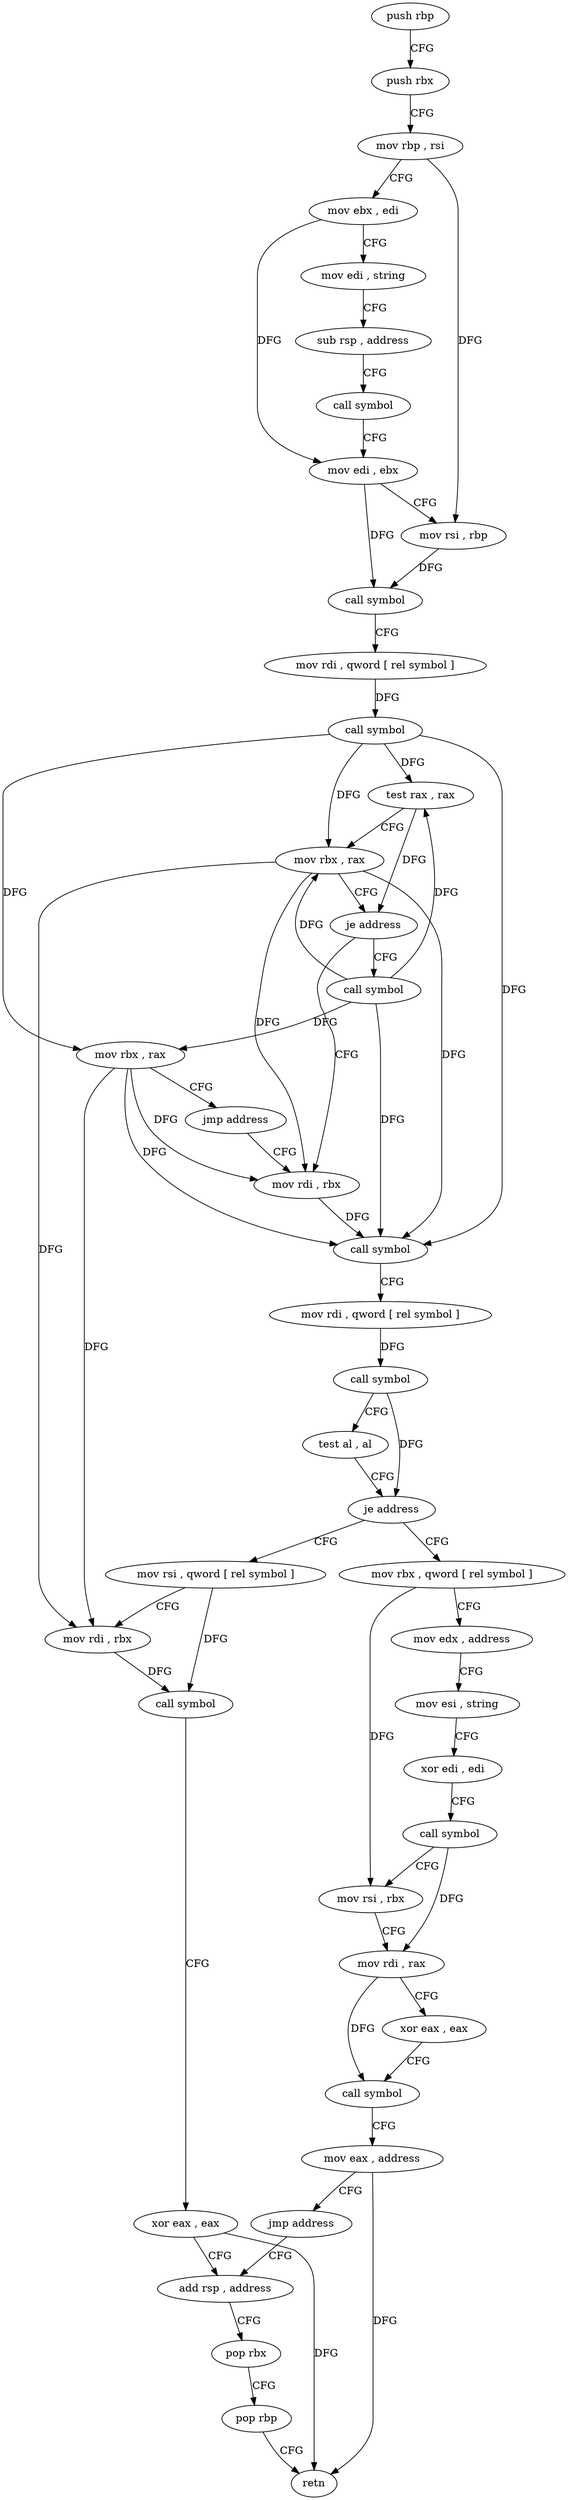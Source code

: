 digraph "func" {
"4213040" [label = "push rbp" ]
"4213041" [label = "push rbx" ]
"4213042" [label = "mov rbp , rsi" ]
"4213045" [label = "mov ebx , edi" ]
"4213047" [label = "mov edi , string" ]
"4213052" [label = "sub rsp , address" ]
"4213056" [label = "call symbol" ]
"4213061" [label = "mov edi , ebx" ]
"4213063" [label = "mov rsi , rbp" ]
"4213066" [label = "call symbol" ]
"4213071" [label = "mov rdi , qword [ rel symbol ]" ]
"4213078" [label = "call symbol" ]
"4213083" [label = "test rax , rax" ]
"4213086" [label = "mov rbx , rax" ]
"4213089" [label = "je address" ]
"4213183" [label = "call symbol" ]
"4213091" [label = "mov rdi , rbx" ]
"4213188" [label = "mov rbx , rax" ]
"4213191" [label = "jmp address" ]
"4213094" [label = "call symbol" ]
"4213099" [label = "mov rdi , qword [ rel symbol ]" ]
"4213106" [label = "call symbol" ]
"4213111" [label = "test al , al" ]
"4213113" [label = "je address" ]
"4213139" [label = "mov rbx , qword [ rel symbol ]" ]
"4213115" [label = "mov rsi , qword [ rel symbol ]" ]
"4213146" [label = "mov edx , address" ]
"4213151" [label = "mov esi , string" ]
"4213156" [label = "xor edi , edi" ]
"4213158" [label = "call symbol" ]
"4213163" [label = "mov rsi , rbx" ]
"4213166" [label = "mov rdi , rax" ]
"4213169" [label = "xor eax , eax" ]
"4213171" [label = "call symbol" ]
"4213176" [label = "mov eax , address" ]
"4213181" [label = "jmp address" ]
"4213132" [label = "add rsp , address" ]
"4213122" [label = "mov rdi , rbx" ]
"4213125" [label = "call symbol" ]
"4213130" [label = "xor eax , eax" ]
"4213136" [label = "pop rbx" ]
"4213137" [label = "pop rbp" ]
"4213138" [label = "retn" ]
"4213040" -> "4213041" [ label = "CFG" ]
"4213041" -> "4213042" [ label = "CFG" ]
"4213042" -> "4213045" [ label = "CFG" ]
"4213042" -> "4213063" [ label = "DFG" ]
"4213045" -> "4213047" [ label = "CFG" ]
"4213045" -> "4213061" [ label = "DFG" ]
"4213047" -> "4213052" [ label = "CFG" ]
"4213052" -> "4213056" [ label = "CFG" ]
"4213056" -> "4213061" [ label = "CFG" ]
"4213061" -> "4213063" [ label = "CFG" ]
"4213061" -> "4213066" [ label = "DFG" ]
"4213063" -> "4213066" [ label = "DFG" ]
"4213066" -> "4213071" [ label = "CFG" ]
"4213071" -> "4213078" [ label = "DFG" ]
"4213078" -> "4213083" [ label = "DFG" ]
"4213078" -> "4213086" [ label = "DFG" ]
"4213078" -> "4213188" [ label = "DFG" ]
"4213078" -> "4213094" [ label = "DFG" ]
"4213083" -> "4213086" [ label = "CFG" ]
"4213083" -> "4213089" [ label = "DFG" ]
"4213086" -> "4213089" [ label = "CFG" ]
"4213086" -> "4213091" [ label = "DFG" ]
"4213086" -> "4213094" [ label = "DFG" ]
"4213086" -> "4213122" [ label = "DFG" ]
"4213089" -> "4213183" [ label = "CFG" ]
"4213089" -> "4213091" [ label = "CFG" ]
"4213183" -> "4213188" [ label = "DFG" ]
"4213183" -> "4213083" [ label = "DFG" ]
"4213183" -> "4213086" [ label = "DFG" ]
"4213183" -> "4213094" [ label = "DFG" ]
"4213091" -> "4213094" [ label = "DFG" ]
"4213188" -> "4213191" [ label = "CFG" ]
"4213188" -> "4213091" [ label = "DFG" ]
"4213188" -> "4213094" [ label = "DFG" ]
"4213188" -> "4213122" [ label = "DFG" ]
"4213191" -> "4213091" [ label = "CFG" ]
"4213094" -> "4213099" [ label = "CFG" ]
"4213099" -> "4213106" [ label = "DFG" ]
"4213106" -> "4213111" [ label = "CFG" ]
"4213106" -> "4213113" [ label = "DFG" ]
"4213111" -> "4213113" [ label = "CFG" ]
"4213113" -> "4213139" [ label = "CFG" ]
"4213113" -> "4213115" [ label = "CFG" ]
"4213139" -> "4213146" [ label = "CFG" ]
"4213139" -> "4213163" [ label = "DFG" ]
"4213115" -> "4213122" [ label = "CFG" ]
"4213115" -> "4213125" [ label = "DFG" ]
"4213146" -> "4213151" [ label = "CFG" ]
"4213151" -> "4213156" [ label = "CFG" ]
"4213156" -> "4213158" [ label = "CFG" ]
"4213158" -> "4213163" [ label = "CFG" ]
"4213158" -> "4213166" [ label = "DFG" ]
"4213163" -> "4213166" [ label = "CFG" ]
"4213166" -> "4213169" [ label = "CFG" ]
"4213166" -> "4213171" [ label = "DFG" ]
"4213169" -> "4213171" [ label = "CFG" ]
"4213171" -> "4213176" [ label = "CFG" ]
"4213176" -> "4213181" [ label = "CFG" ]
"4213176" -> "4213138" [ label = "DFG" ]
"4213181" -> "4213132" [ label = "CFG" ]
"4213132" -> "4213136" [ label = "CFG" ]
"4213122" -> "4213125" [ label = "DFG" ]
"4213125" -> "4213130" [ label = "CFG" ]
"4213130" -> "4213132" [ label = "CFG" ]
"4213130" -> "4213138" [ label = "DFG" ]
"4213136" -> "4213137" [ label = "CFG" ]
"4213137" -> "4213138" [ label = "CFG" ]
}

